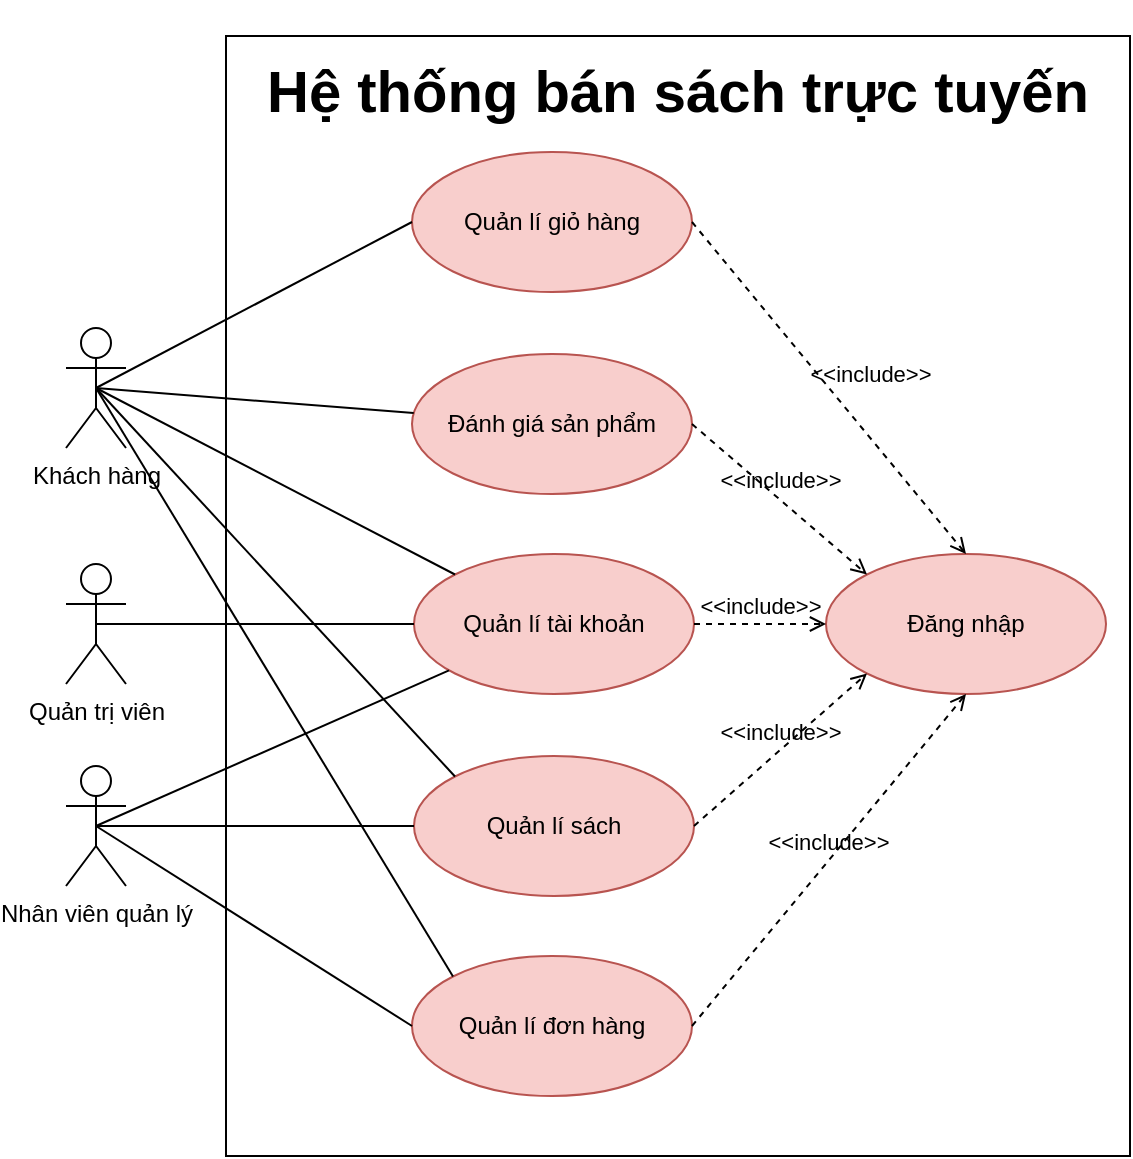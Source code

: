 <mxfile version="24.0.5" type="github" pages="9">
  <diagram id="T3AG9Gq-OQvNrAsNlIJI" name="General use-case">
    <mxGraphModel dx="1711" dy="798" grid="1" gridSize="10" guides="1" tooltips="1" connect="1" arrows="1" fold="1" page="1" pageScale="1" pageWidth="827" pageHeight="1169" math="0" shadow="0">
      <root>
        <mxCell id="0" />
        <mxCell id="1" parent="0" />
        <mxCell id="JvKZOloK4EmOi9SF0FHK-1" value="&lt;p style=&quot;line-height: 120%; font-size: 29px;&quot;&gt;Hệ thống bán sách trực tuyến&lt;/p&gt;" style="shape=rect;html=1;verticalAlign=top;fontStyle=1;whiteSpace=wrap;align=center;spacingTop=-25;" parent="1" vertex="1">
          <mxGeometry x="250" y="200" width="452" height="560" as="geometry" />
        </mxCell>
        <mxCell id="JvKZOloK4EmOi9SF0FHK-2" value="Khách hàng" style="shape=umlActor;html=1;verticalLabelPosition=bottom;verticalAlign=top;align=center;" parent="1" vertex="1">
          <mxGeometry x="170" y="346" width="30" height="60" as="geometry" />
        </mxCell>
        <mxCell id="JvKZOloK4EmOi9SF0FHK-5" value="Quản lí tài khoản" style="ellipse;whiteSpace=wrap;html=1;fillColor=#f8cecc;strokeColor=#b85450;" parent="1" vertex="1">
          <mxGeometry x="344" y="459" width="140" height="70" as="geometry" />
        </mxCell>
        <mxCell id="JvKZOloK4EmOi9SF0FHK-14" value="" style="edgeStyle=none;html=1;endArrow=none;verticalAlign=bottom;rounded=0;exitX=0.5;exitY=0.5;exitDx=0;exitDy=0;exitPerimeter=0;entryX=0;entryY=0;entryDx=0;entryDy=0;" parent="1" source="JvKZOloK4EmOi9SF0FHK-2" target="JvKZOloK4EmOi9SF0FHK-5" edge="1">
          <mxGeometry width="160" relative="1" as="geometry">
            <mxPoint x="-113" y="260" as="sourcePoint" />
            <mxPoint x="182" y="205" as="targetPoint" />
          </mxGeometry>
        </mxCell>
        <mxCell id="JvKZOloK4EmOi9SF0FHK-19" value="Quản lí giỏ hàng" style="ellipse;whiteSpace=wrap;html=1;fillColor=#f8cecc;strokeColor=#b85450;" parent="1" vertex="1">
          <mxGeometry x="343" y="258" width="140" height="70" as="geometry" />
        </mxCell>
        <mxCell id="JvKZOloK4EmOi9SF0FHK-23" value="" style="edgeStyle=none;html=1;endArrow=none;verticalAlign=bottom;rounded=0;exitX=0.5;exitY=0.5;exitDx=0;exitDy=0;exitPerimeter=0;entryX=0;entryY=0.5;entryDx=0;entryDy=0;" parent="1" source="JvKZOloK4EmOi9SF0FHK-2" target="JvKZOloK4EmOi9SF0FHK-19" edge="1">
          <mxGeometry width="160" relative="1" as="geometry">
            <mxPoint x="222" y="530" as="sourcePoint" />
            <mxPoint x="382" y="530" as="targetPoint" />
          </mxGeometry>
        </mxCell>
        <mxCell id="JvKZOloK4EmOi9SF0FHK-25" value="Nhân viên quản lý" style="shape=umlActor;html=1;verticalLabelPosition=bottom;verticalAlign=top;align=center;" parent="1" vertex="1">
          <mxGeometry x="170" y="565" width="30" height="60" as="geometry" />
        </mxCell>
        <mxCell id="JvKZOloK4EmOi9SF0FHK-28" value="Quản lí sách" style="ellipse;whiteSpace=wrap;html=1;fillColor=#f8cecc;strokeColor=#b85450;" parent="1" vertex="1">
          <mxGeometry x="344" y="560" width="140" height="70" as="geometry" />
        </mxCell>
        <mxCell id="JvKZOloK4EmOi9SF0FHK-29" value="Quản lí đơn hàng" style="ellipse;whiteSpace=wrap;html=1;fillColor=#f8cecc;strokeColor=#b85450;" parent="1" vertex="1">
          <mxGeometry x="343" y="660" width="140" height="70" as="geometry" />
        </mxCell>
        <mxCell id="JvKZOloK4EmOi9SF0FHK-30" value="" style="edgeStyle=none;html=1;endArrow=none;verticalAlign=bottom;rounded=0;entryX=0.5;entryY=0.5;entryDx=0;entryDy=0;entryPerimeter=0;" parent="1" source="JvKZOloK4EmOi9SF0FHK-5" target="JvKZOloK4EmOi9SF0FHK-25" edge="1">
          <mxGeometry width="160" relative="1" as="geometry">
            <mxPoint x="482" y="360" as="sourcePoint" />
            <mxPoint x="642" y="360" as="targetPoint" />
          </mxGeometry>
        </mxCell>
        <mxCell id="JvKZOloK4EmOi9SF0FHK-63" value="" style="edgeStyle=none;html=1;endArrow=none;verticalAlign=bottom;rounded=0;entryX=0.5;entryY=0.5;entryDx=0;entryDy=0;entryPerimeter=0;" parent="1" source="JvKZOloK4EmOi9SF0FHK-28" target="JvKZOloK4EmOi9SF0FHK-25" edge="1">
          <mxGeometry width="160" relative="1" as="geometry">
            <mxPoint x="702" y="375" as="sourcePoint" />
            <mxPoint x="1027" y="490" as="targetPoint" />
          </mxGeometry>
        </mxCell>
        <mxCell id="JvKZOloK4EmOi9SF0FHK-64" value="" style="edgeStyle=none;html=1;endArrow=none;verticalAlign=bottom;rounded=0;entryX=0.5;entryY=0.5;entryDx=0;entryDy=0;entryPerimeter=0;exitX=0;exitY=0.5;exitDx=0;exitDy=0;" parent="1" source="JvKZOloK4EmOi9SF0FHK-29" target="JvKZOloK4EmOi9SF0FHK-25" edge="1">
          <mxGeometry width="160" relative="1" as="geometry">
            <mxPoint x="642" y="565" as="sourcePoint" />
            <mxPoint x="1027" y="490" as="targetPoint" />
          </mxGeometry>
        </mxCell>
        <mxCell id="JvKZOloK4EmOi9SF0FHK-76" value="Quản trị viên" style="shape=umlActor;html=1;verticalLabelPosition=bottom;verticalAlign=top;align=center;" parent="1" vertex="1">
          <mxGeometry x="170" y="464" width="30" height="60" as="geometry" />
        </mxCell>
        <mxCell id="sQnbWENPOJhFLqvuRIrK-1" value="" style="edgeStyle=none;html=1;endArrow=none;verticalAlign=bottom;rounded=0;exitX=0.5;exitY=0.5;exitDx=0;exitDy=0;exitPerimeter=0;entryX=0;entryY=0.5;entryDx=0;entryDy=0;" parent="1" source="JvKZOloK4EmOi9SF0FHK-76" target="JvKZOloK4EmOi9SF0FHK-5" edge="1">
          <mxGeometry width="160" relative="1" as="geometry">
            <mxPoint x="77" y="313" as="sourcePoint" />
            <mxPoint x="362" y="386" as="targetPoint" />
          </mxGeometry>
        </mxCell>
        <mxCell id="33EpsyFU4kMMq8XoWok7-3" value="Đánh giá sản phẩm" style="ellipse;whiteSpace=wrap;html=1;fillColor=#f8cecc;strokeColor=#b85450;" parent="1" vertex="1">
          <mxGeometry x="343" y="359" width="140" height="70" as="geometry" />
        </mxCell>
        <mxCell id="33EpsyFU4kMMq8XoWok7-4" value="" style="edgeStyle=none;html=1;endArrow=none;verticalAlign=bottom;rounded=0;exitX=0.5;exitY=0.5;exitDx=0;exitDy=0;exitPerimeter=0;" parent="1" source="JvKZOloK4EmOi9SF0FHK-2" target="33EpsyFU4kMMq8XoWok7-3" edge="1">
          <mxGeometry width="160" relative="1" as="geometry">
            <mxPoint x="350" y="280" as="sourcePoint" />
            <mxPoint x="510" y="280" as="targetPoint" />
          </mxGeometry>
        </mxCell>
        <mxCell id="uUzngN6-mIr60kKa0Cbr-4" value="" style="edgeStyle=none;html=1;endArrow=none;verticalAlign=bottom;rounded=0;exitX=0.5;exitY=0.5;exitDx=0;exitDy=0;exitPerimeter=0;entryX=0;entryY=0;entryDx=0;entryDy=0;" parent="1" source="JvKZOloK4EmOi9SF0FHK-2" target="JvKZOloK4EmOi9SF0FHK-28" edge="1">
          <mxGeometry width="160" relative="1" as="geometry">
            <mxPoint x="200" y="480" as="sourcePoint" />
            <mxPoint x="360" y="480" as="targetPoint" />
          </mxGeometry>
        </mxCell>
        <mxCell id="uUzngN6-mIr60kKa0Cbr-5" value="" style="edgeStyle=none;html=1;endArrow=none;verticalAlign=bottom;rounded=0;exitX=0.5;exitY=0.5;exitDx=0;exitDy=0;exitPerimeter=0;entryX=0;entryY=0;entryDx=0;entryDy=0;" parent="1" source="JvKZOloK4EmOi9SF0FHK-2" target="JvKZOloK4EmOi9SF0FHK-29" edge="1">
          <mxGeometry width="160" relative="1" as="geometry">
            <mxPoint x="200" y="480" as="sourcePoint" />
            <mxPoint x="360" y="480" as="targetPoint" />
          </mxGeometry>
        </mxCell>
        <mxCell id="X1h5e-NKbhy5t0GfAFSq-2" value="Đăng nhập" style="ellipse;whiteSpace=wrap;html=1;fillColor=#f8cecc;strokeColor=#b85450;" parent="1" vertex="1">
          <mxGeometry x="550" y="459" width="140" height="70" as="geometry" />
        </mxCell>
        <mxCell id="X1h5e-NKbhy5t0GfAFSq-3" value="&amp;lt;&amp;lt;include&amp;gt;&amp;gt;" style="edgeStyle=none;html=1;endArrow=open;verticalAlign=bottom;dashed=1;labelBackgroundColor=none;rounded=0;exitX=1;exitY=0.5;exitDx=0;exitDy=0;" parent="1" source="JvKZOloK4EmOi9SF0FHK-5" target="X1h5e-NKbhy5t0GfAFSq-2" edge="1">
          <mxGeometry width="160" relative="1" as="geometry">
            <mxPoint x="200" y="570" as="sourcePoint" />
            <mxPoint x="360" y="570" as="targetPoint" />
          </mxGeometry>
        </mxCell>
        <mxCell id="X1h5e-NKbhy5t0GfAFSq-4" value="&amp;lt;&amp;lt;include&amp;gt;&amp;gt;" style="edgeStyle=none;html=1;endArrow=open;verticalAlign=bottom;dashed=1;labelBackgroundColor=none;rounded=0;exitX=1;exitY=0.5;exitDx=0;exitDy=0;entryX=0;entryY=1;entryDx=0;entryDy=0;" parent="1" source="JvKZOloK4EmOi9SF0FHK-28" target="X1h5e-NKbhy5t0GfAFSq-2" edge="1">
          <mxGeometry width="160" relative="1" as="geometry">
            <mxPoint x="457" y="490" as="sourcePoint" />
            <mxPoint x="557" y="584" as="targetPoint" />
          </mxGeometry>
        </mxCell>
        <mxCell id="X1h5e-NKbhy5t0GfAFSq-5" value="&amp;lt;&amp;lt;include&amp;gt;&amp;gt;" style="edgeStyle=none;html=1;endArrow=open;verticalAlign=bottom;dashed=1;labelBackgroundColor=none;rounded=0;exitX=1;exitY=0.5;exitDx=0;exitDy=0;entryX=0.5;entryY=1;entryDx=0;entryDy=0;" parent="1" source="JvKZOloK4EmOi9SF0FHK-29" target="X1h5e-NKbhy5t0GfAFSq-2" edge="1">
          <mxGeometry width="160" relative="1" as="geometry">
            <mxPoint x="441" y="663" as="sourcePoint" />
            <mxPoint x="539" y="591" as="targetPoint" />
          </mxGeometry>
        </mxCell>
        <mxCell id="X1h5e-NKbhy5t0GfAFSq-7" value="&amp;lt;&amp;lt;include&amp;gt;&amp;gt;" style="edgeStyle=none;html=1;endArrow=open;verticalAlign=bottom;dashed=1;labelBackgroundColor=none;rounded=0;exitX=1;exitY=0.5;exitDx=0;exitDy=0;entryX=0.5;entryY=0;entryDx=0;entryDy=0;" parent="1" source="JvKZOloK4EmOi9SF0FHK-19" target="X1h5e-NKbhy5t0GfAFSq-2" edge="1">
          <mxGeometry x="0.135" y="15" width="160" relative="1" as="geometry">
            <mxPoint x="446" y="414" as="sourcePoint" />
            <mxPoint x="567" y="582" as="targetPoint" />
            <mxPoint as="offset" />
          </mxGeometry>
        </mxCell>
        <mxCell id="F-LQ7YLIK9JrD-vJfiSj-1" value="&amp;lt;&amp;lt;include&amp;gt;&amp;gt;" style="html=1;verticalAlign=bottom;labelBackgroundColor=none;endArrow=open;endFill=0;dashed=1;rounded=0;exitX=1;exitY=0.5;exitDx=0;exitDy=0;entryX=0;entryY=0;entryDx=0;entryDy=0;" edge="1" parent="1" source="33EpsyFU4kMMq8XoWok7-3" target="X1h5e-NKbhy5t0GfAFSq-2">
          <mxGeometry width="160" relative="1" as="geometry">
            <mxPoint x="480" y="470" as="sourcePoint" />
            <mxPoint x="640" y="470" as="targetPoint" />
          </mxGeometry>
        </mxCell>
      </root>
    </mxGraphModel>
  </diagram>
  <diagram id="E4f3UYhAJX9ZAdOuJxpk" name="1.PR Đăng nhập">
    <mxGraphModel dx="1308" dy="611" grid="1" gridSize="10" guides="1" tooltips="1" connect="1" arrows="1" fold="1" page="1" pageScale="1" pageWidth="827" pageHeight="1169" math="0" shadow="0">
      <root>
        <mxCell id="0" />
        <mxCell id="1" parent="0" />
        <mxCell id="seLtyUb52pO5nQqdReKk-1" value="&lt;p style=&quot;line-height: 120%; font-size: 29px;&quot;&gt;Đăng nhập&lt;/p&gt;" style="shape=rect;html=1;verticalAlign=top;fontStyle=1;whiteSpace=wrap;align=center;" parent="1" vertex="1">
          <mxGeometry x="250" y="50" width="510" height="340" as="geometry" />
        </mxCell>
        <mxCell id="seLtyUb52pO5nQqdReKk-2" value="KH" style="shape=umlActor;html=1;verticalLabelPosition=bottom;verticalAlign=top;align=center;" parent="1" vertex="1">
          <mxGeometry x="150" y="86" width="30" height="60" as="geometry" />
        </mxCell>
        <mxCell id="seLtyUb52pO5nQqdReKk-3" value="NVQL" style="shape=umlActor;html=1;verticalLabelPosition=bottom;verticalAlign=top;align=center;" parent="1" vertex="1">
          <mxGeometry x="150" y="186" width="30" height="50" as="geometry" />
        </mxCell>
        <mxCell id="seLtyUb52pO5nQqdReKk-5" value="ADMIN" style="shape=umlActor;html=1;verticalLabelPosition=bottom;verticalAlign=top;align=center;" parent="1" vertex="1">
          <mxGeometry x="150" y="280" width="30" height="60" as="geometry" />
        </mxCell>
        <mxCell id="seLtyUb52pO5nQqdReKk-15" value="Reset mật khẩu" style="ellipse;whiteSpace=wrap;html=1;" parent="1" vertex="1">
          <mxGeometry x="590" y="230" width="140" height="70" as="geometry" />
        </mxCell>
        <mxCell id="seLtyUb52pO5nQqdReKk-20" value="" style="edgeStyle=none;html=1;endArrow=none;verticalAlign=bottom;rounded=0;exitX=0.5;exitY=0.5;exitDx=0;exitDy=0;exitPerimeter=0;" parent="1" source="seLtyUb52pO5nQqdReKk-2" target="_ryHOnnW2LSXZOuKVRgd-2" edge="1">
          <mxGeometry width="160" relative="1" as="geometry">
            <mxPoint x="330" y="260" as="sourcePoint" />
            <mxPoint x="280" y="218.63" as="targetPoint" />
          </mxGeometry>
        </mxCell>
        <mxCell id="seLtyUb52pO5nQqdReKk-21" value="" style="edgeStyle=none;html=1;endArrow=none;verticalAlign=bottom;rounded=0;exitX=0.5;exitY=0.5;exitDx=0;exitDy=0;exitPerimeter=0;" parent="1" source="seLtyUb52pO5nQqdReKk-3" target="_ryHOnnW2LSXZOuKVRgd-2" edge="1">
          <mxGeometry width="160" relative="1" as="geometry">
            <mxPoint x="100" y="166" as="sourcePoint" />
            <mxPoint x="280" y="246.481" as="targetPoint" />
          </mxGeometry>
        </mxCell>
        <mxCell id="seLtyUb52pO5nQqdReKk-22" value="" style="edgeStyle=none;html=1;endArrow=none;verticalAlign=bottom;rounded=0;exitX=0.5;exitY=0.5;exitDx=0;exitDy=0;exitPerimeter=0;" parent="1" source="seLtyUb52pO5nQqdReKk-5" target="_ryHOnnW2LSXZOuKVRgd-2" edge="1">
          <mxGeometry width="160" relative="1" as="geometry">
            <mxPoint x="100" y="260" as="sourcePoint" />
            <mxPoint x="280" y="273.148" as="targetPoint" />
          </mxGeometry>
        </mxCell>
        <mxCell id="_ryHOnnW2LSXZOuKVRgd-2" value="Đăng nhập" style="ellipse;whiteSpace=wrap;html=1;fillColor=#f8cecc;strokeColor=#b85450;" parent="1" vertex="1">
          <mxGeometry x="274" y="230" width="140" height="70" as="geometry" />
        </mxCell>
        <mxCell id="_ryHOnnW2LSXZOuKVRgd-3" value="Condition: {Người dùng quên mật khẩu}&#xa;extension point: Quên mật khẩu" style="shape=note;size=15;spacingLeft=5;align=left;whiteSpace=wrap;" parent="1" vertex="1">
          <mxGeometry x="500" y="146" width="240" height="40" as="geometry" />
        </mxCell>
        <mxCell id="_ryHOnnW2LSXZOuKVRgd-4" value="&amp;lt;&amp;lt;extend&amp;gt;&amp;gt;" style="align=right;html=1;verticalAlign=bottom;rounded=0;labelBackgroundColor=none;endArrow=open;endSize=12;dashed=1;" parent="1" source="seLtyUb52pO5nQqdReKk-15" target="_ryHOnnW2LSXZOuKVRgd-2" edge="1">
          <mxGeometry relative="1" as="geometry">
            <mxPoint x="290" y="300" as="targetPoint" />
            <mxPoint x="450" y="300" as="sourcePoint" />
          </mxGeometry>
        </mxCell>
        <mxCell id="_ryHOnnW2LSXZOuKVRgd-5" value="" style="edgeStyle=none;html=1;endArrow=none;rounded=0;labelBackgroundColor=none;dashed=1;" parent="1" source="_ryHOnnW2LSXZOuKVRgd-3" edge="1">
          <mxGeometry relative="1" as="geometry">
            <mxPoint x="542" y="263" as="targetPoint" />
          </mxGeometry>
        </mxCell>
      </root>
    </mxGraphModel>
  </diagram>
  <diagram id="h14ySMBIpZ8P7FUBDOcr" name="2.PR Quản lý giỏ hàng">
    <mxGraphModel dx="1308" dy="611" grid="1" gridSize="10" guides="1" tooltips="1" connect="1" arrows="1" fold="1" page="1" pageScale="1" pageWidth="827" pageHeight="1169" math="0" shadow="0">
      <root>
        <mxCell id="0" />
        <mxCell id="1" parent="0" />
        <mxCell id="S4_g3_fuYbVfLB-i2p0f-1" value="&lt;p style=&quot;line-height: 120%; font-size: 29px;&quot;&gt;Quản lí giỏ hàng&lt;/p&gt;" style="shape=rect;html=1;verticalAlign=top;fontStyle=1;whiteSpace=wrap;align=center;spacingTop=-28;" parent="1" vertex="1">
          <mxGeometry x="178" y="110" width="530" height="400" as="geometry" />
        </mxCell>
        <mxCell id="S4_g3_fuYbVfLB-i2p0f-2" value="Khách hàng" style="shape=umlActor;html=1;verticalLabelPosition=bottom;verticalAlign=top;align=center;" parent="1" vertex="1">
          <mxGeometry x="118" y="300" width="30" height="60" as="geometry" />
        </mxCell>
        <mxCell id="TEpoZ4H86gnOeeVFCiMP-1" value="Xem giỏ hàng" style="ellipse;whiteSpace=wrap;html=1;" parent="1" vertex="1">
          <mxGeometry x="328" y="295" width="140" height="70" as="geometry" />
        </mxCell>
        <mxCell id="TEpoZ4H86gnOeeVFCiMP-3" value="Đặt mua" style="ellipse;whiteSpace=wrap;html=1;" parent="1" vertex="1">
          <mxGeometry x="548" y="295" width="140" height="70" as="geometry" />
        </mxCell>
        <mxCell id="TEpoZ4H86gnOeeVFCiMP-4" value="&amp;lt;&amp;lt;extend&amp;gt;&amp;gt;" style="edgeStyle=none;html=1;startArrow=open;endArrow=none;startSize=12;verticalAlign=bottom;dashed=1;labelBackgroundColor=none;rounded=0;" parent="1" source="TEpoZ4H86gnOeeVFCiMP-1" target="TEpoZ4H86gnOeeVFCiMP-3" edge="1">
          <mxGeometry width="160" relative="1" as="geometry">
            <mxPoint x="97" y="270" as="sourcePoint" />
            <mxPoint x="257" y="270" as="targetPoint" />
          </mxGeometry>
        </mxCell>
        <mxCell id="BNyHGiPJPNR4dE3FvTIm-1" value="Thay đổi số lượng sách&lt;div&gt;trong giỏ hàng&lt;/div&gt;" style="ellipse;whiteSpace=wrap;html=1;" parent="1" vertex="1">
          <mxGeometry x="328" y="195" width="140" height="70" as="geometry" />
        </mxCell>
        <mxCell id="BNyHGiPJPNR4dE3FvTIm-3" value="" style="edgeStyle=none;html=1;endArrow=none;verticalAlign=bottom;rounded=0;exitX=0.5;exitY=0.5;exitDx=0;exitDy=0;exitPerimeter=0;entryX=0;entryY=0.5;entryDx=0;entryDy=0;" parent="1" source="S4_g3_fuYbVfLB-i2p0f-2" target="TEpoZ4H86gnOeeVFCiMP-1" edge="1">
          <mxGeometry width="160" relative="1" as="geometry">
            <mxPoint x="118" y="70" as="sourcePoint" />
            <mxPoint x="38" y="200" as="targetPoint" />
          </mxGeometry>
        </mxCell>
        <mxCell id="jRnhGWe1ZtIxX1iVrn2p-1" value="" style="edgeStyle=none;html=1;endArrow=none;verticalAlign=bottom;rounded=0;exitX=0.5;exitY=0.5;exitDx=0;exitDy=0;exitPerimeter=0;entryX=0;entryY=0.5;entryDx=0;entryDy=0;" parent="1" source="S4_g3_fuYbVfLB-i2p0f-2" target="BNyHGiPJPNR4dE3FvTIm-1" edge="1">
          <mxGeometry width="160" relative="1" as="geometry">
            <mxPoint x="258" y="160" as="sourcePoint" />
            <mxPoint x="358" y="180" as="targetPoint" />
          </mxGeometry>
        </mxCell>
        <mxCell id="Gu4DBp6mG1LH9XfwXOn3-1" value="Thanh toán" style="ellipse;whiteSpace=wrap;html=1;" parent="1" vertex="1">
          <mxGeometry x="328" y="395" width="140" height="70" as="geometry" />
        </mxCell>
        <mxCell id="Gu4DBp6mG1LH9XfwXOn3-2" value="" style="edgeStyle=none;html=1;endArrow=none;verticalAlign=bottom;rounded=0;exitX=0.5;exitY=0.5;exitDx=0;exitDy=0;exitPerimeter=0;entryX=0;entryY=0.5;entryDx=0;entryDy=0;" parent="1" source="S4_g3_fuYbVfLB-i2p0f-2" target="Gu4DBp6mG1LH9XfwXOn3-1" edge="1">
          <mxGeometry width="160" relative="1" as="geometry">
            <mxPoint x="143" y="340" as="sourcePoint" />
            <mxPoint x="362" y="212" as="targetPoint" />
          </mxGeometry>
        </mxCell>
      </root>
    </mxGraphModel>
  </diagram>
  <diagram id="nya3glI3eG39C7vfRIj3" name="3.Quản lí tài khoản">
    <mxGraphModel dx="1711" dy="798" grid="1" gridSize="10" guides="1" tooltips="1" connect="1" arrows="1" fold="1" page="1" pageScale="1" pageWidth="827" pageHeight="1169" math="0" shadow="0">
      <root>
        <mxCell id="0" />
        <mxCell id="1" parent="0" />
        <mxCell id="Z1TTJWBlDeIg8dNZD0U3-1" value="&lt;p style=&quot;line-height: 120%; font-size: 29px;&quot;&gt;Quản lí tài khoản&lt;/p&gt;" style="shape=rect;html=1;verticalAlign=top;fontStyle=1;whiteSpace=wrap;align=center;spacingTop=-20;" parent="1" vertex="1">
          <mxGeometry x="160" y="49" width="430" height="580" as="geometry" />
        </mxCell>
        <mxCell id="Z1TTJWBlDeIg8dNZD0U3-2" value="Khách hàng" style="shape=umlActor;html=1;verticalLabelPosition=bottom;verticalAlign=top;align=center;" parent="1" vertex="1">
          <mxGeometry x="85" y="115" width="30" height="60" as="geometry" />
        </mxCell>
        <mxCell id="Z1TTJWBlDeIg8dNZD0U3-5" value="Cập nhật thông tin cá nhân" style="ellipse;whiteSpace=wrap;html=1;" parent="1" vertex="1">
          <mxGeometry x="304" y="282" width="140" height="70" as="geometry" />
        </mxCell>
        <mxCell id="Z1TTJWBlDeIg8dNZD0U3-9" value="Nhân viên quản lý" style="shape=umlActor;html=1;verticalLabelPosition=bottom;verticalAlign=top;align=center;" parent="1" vertex="1">
          <mxGeometry x="630" y="287" width="30" height="60" as="geometry" />
        </mxCell>
        <mxCell id="EpYbXIrP79f_heJija39-1" value="Quản trị viên" style="shape=umlActor;html=1;verticalLabelPosition=bottom;verticalAlign=top;align=center;" parent="1" vertex="1">
          <mxGeometry x="85" y="373" width="30" height="60" as="geometry" />
        </mxCell>
        <mxCell id="LKhXzZUF2jTmWH8zSPPv-3" value="Thống&lt;br&gt;kê tài khoản của tất cả người dùng" style="ellipse;whiteSpace=wrap;html=1;" parent="1" vertex="1">
          <mxGeometry x="304" y="454" width="140" height="70" as="geometry" />
        </mxCell>
        <mxCell id="sKqIk2zLnGV0IwQfoTPa-1" value="&lt;font style=&quot;font-size: 12px;&quot;&gt;Quản lí tài khoản&lt;/font&gt;&lt;div&gt;khách hàng&lt;/div&gt;" style="ellipse;whiteSpace=wrap;html=1;" parent="1" vertex="1">
          <mxGeometry x="304" y="368" width="140" height="70" as="geometry" />
        </mxCell>
        <mxCell id="sKqIk2zLnGV0IwQfoTPa-3" value="" style="edgeStyle=none;html=1;endArrow=none;verticalAlign=bottom;rounded=0;exitX=0.5;exitY=0.5;exitDx=0;exitDy=0;exitPerimeter=0;entryX=0;entryY=0;entryDx=0;entryDy=0;" parent="1" source="Z1TTJWBlDeIg8dNZD0U3-2" target="Z1TTJWBlDeIg8dNZD0U3-4" edge="1">
          <mxGeometry width="160" relative="1" as="geometry">
            <mxPoint x="-60" y="270" as="sourcePoint" />
            <mxPoint x="100" y="270" as="targetPoint" />
          </mxGeometry>
        </mxCell>
        <mxCell id="sKqIk2zLnGV0IwQfoTPa-4" value="" style="edgeStyle=none;html=1;endArrow=none;verticalAlign=bottom;rounded=0;exitX=0.5;exitY=0.5;exitDx=0;exitDy=0;exitPerimeter=0;entryX=1;entryY=0.5;entryDx=0;entryDy=0;" parent="1" source="Z1TTJWBlDeIg8dNZD0U3-9" target="Z1TTJWBlDeIg8dNZD0U3-4" edge="1">
          <mxGeometry width="160" relative="1" as="geometry">
            <mxPoint x="-60" y="270" as="sourcePoint" />
            <mxPoint x="100" y="270" as="targetPoint" />
          </mxGeometry>
        </mxCell>
        <mxCell id="sKqIk2zLnGV0IwQfoTPa-5" value="" style="edgeStyle=none;html=1;endArrow=none;verticalAlign=bottom;rounded=0;exitX=0.5;exitY=0.5;exitDx=0;exitDy=0;exitPerimeter=0;" parent="1" source="EpYbXIrP79f_heJija39-1" target="Z1TTJWBlDeIg8dNZD0U3-4" edge="1">
          <mxGeometry width="160" relative="1" as="geometry">
            <mxPoint x="-60" y="270" as="sourcePoint" />
            <mxPoint x="100" y="270" as="targetPoint" />
          </mxGeometry>
        </mxCell>
        <mxCell id="sKqIk2zLnGV0IwQfoTPa-6" value="" style="edgeStyle=none;html=1;endArrow=none;verticalAlign=bottom;rounded=0;exitX=0.5;exitY=0.5;exitDx=0;exitDy=0;exitPerimeter=0;" parent="1" source="Z1TTJWBlDeIg8dNZD0U3-9" target="Z1TTJWBlDeIg8dNZD0U3-5" edge="1">
          <mxGeometry width="160" relative="1" as="geometry">
            <mxPoint x="-60" y="270" as="sourcePoint" />
            <mxPoint x="100" y="270" as="targetPoint" />
          </mxGeometry>
        </mxCell>
        <mxCell id="sKqIk2zLnGV0IwQfoTPa-7" value="" style="edgeStyle=none;html=1;endArrow=none;verticalAlign=bottom;rounded=0;exitX=0.5;exitY=0.5;exitDx=0;exitDy=0;exitPerimeter=0;entryX=0;entryY=1;entryDx=0;entryDy=0;" parent="1" source="EpYbXIrP79f_heJija39-1" target="Z1TTJWBlDeIg8dNZD0U3-5" edge="1">
          <mxGeometry width="160" relative="1" as="geometry">
            <mxPoint x="-60" y="270" as="sourcePoint" />
            <mxPoint x="100" y="270" as="targetPoint" />
          </mxGeometry>
        </mxCell>
        <mxCell id="sKqIk2zLnGV0IwQfoTPa-8" value="" style="edgeStyle=none;html=1;endArrow=none;verticalAlign=bottom;rounded=0;exitX=0.5;exitY=0.5;exitDx=0;exitDy=0;exitPerimeter=0;entryX=0;entryY=0;entryDx=0;entryDy=0;" parent="1" source="Z1TTJWBlDeIg8dNZD0U3-2" target="Z1TTJWBlDeIg8dNZD0U3-5" edge="1">
          <mxGeometry width="160" relative="1" as="geometry">
            <mxPoint x="-170" y="210" as="sourcePoint" />
            <mxPoint x="21" y="192" as="targetPoint" />
          </mxGeometry>
        </mxCell>
        <mxCell id="sKqIk2zLnGV0IwQfoTPa-9" value="" style="edgeStyle=none;html=1;endArrow=none;verticalAlign=bottom;rounded=0;exitX=0.5;exitY=0.5;exitDx=0;exitDy=0;exitPerimeter=0;entryX=1;entryY=0.5;entryDx=0;entryDy=0;" parent="1" source="Z1TTJWBlDeIg8dNZD0U3-9" target="sKqIk2zLnGV0IwQfoTPa-1" edge="1">
          <mxGeometry width="160" relative="1" as="geometry">
            <mxPoint x="-60" y="270" as="sourcePoint" />
            <mxPoint x="100" y="270" as="targetPoint" />
          </mxGeometry>
        </mxCell>
        <mxCell id="sKqIk2zLnGV0IwQfoTPa-15" value="" style="edgeStyle=none;html=1;endArrow=none;verticalAlign=bottom;rounded=0;exitX=0.5;exitY=0.5;exitDx=0;exitDy=0;exitPerimeter=0;entryX=0;entryY=0;entryDx=0;entryDy=0;" parent="1" source="EpYbXIrP79f_heJija39-1" target="LKhXzZUF2jTmWH8zSPPv-3" edge="1">
          <mxGeometry width="160" relative="1" as="geometry">
            <mxPoint x="-60" y="470" as="sourcePoint" />
            <mxPoint x="100" y="470" as="targetPoint" />
          </mxGeometry>
        </mxCell>
        <mxCell id="sKqIk2zLnGV0IwQfoTPa-17" value="Đăng kí" style="ellipse;whiteSpace=wrap;html=1;" parent="1" vertex="1">
          <mxGeometry x="304" y="110" width="140" height="70" as="geometry" />
        </mxCell>
        <mxCell id="sKqIk2zLnGV0IwQfoTPa-18" value="" style="edgeStyle=none;html=1;endArrow=none;verticalAlign=bottom;rounded=0;exitX=0.5;exitY=0.5;exitDx=0;exitDy=0;exitPerimeter=0;" parent="1" source="Z1TTJWBlDeIg8dNZD0U3-2" target="sKqIk2zLnGV0IwQfoTPa-17" edge="1">
          <mxGeometry width="160" relative="1" as="geometry">
            <mxPoint x="510" y="470" as="sourcePoint" />
            <mxPoint x="670" y="470" as="targetPoint" />
          </mxGeometry>
        </mxCell>
        <mxCell id="Reb-q3CkU3MzvrNFJ1Ul-1" value="" style="edgeStyle=none;html=1;endArrow=none;verticalAlign=bottom;rounded=0;exitX=0.5;exitY=0.5;exitDx=0;exitDy=0;exitPerimeter=0;" parent="1" source="EpYbXIrP79f_heJija39-1" target="Z1TTJWBlDeIg8dNZD0U3-4" edge="1">
          <mxGeometry width="160" relative="1" as="geometry">
            <mxPoint x="45" y="334" as="sourcePoint" />
            <mxPoint x="300" y="338" as="targetPoint" />
          </mxGeometry>
        </mxCell>
        <mxCell id="Z1TTJWBlDeIg8dNZD0U3-4" value="Đổi mật khẩu" style="ellipse;whiteSpace=wrap;html=1;" parent="1" vertex="1">
          <mxGeometry x="300" y="194" width="140" height="75" as="geometry" />
        </mxCell>
        <mxCell id="Reb-q3CkU3MzvrNFJ1Ul-2" value="Quản lí tài khoản&amp;nbsp;&lt;div&gt;Nhân viên quản lý&lt;/div&gt;" style="ellipse;whiteSpace=wrap;html=1;" parent="1" vertex="1">
          <mxGeometry x="304" y="540" width="140" height="70" as="geometry" />
        </mxCell>
        <mxCell id="Reb-q3CkU3MzvrNFJ1Ul-3" value="" style="edgeStyle=none;html=1;endArrow=none;verticalAlign=bottom;rounded=0;exitX=0.5;exitY=0.5;exitDx=0;exitDy=0;exitPerimeter=0;" parent="1" source="EpYbXIrP79f_heJija39-1" target="sKqIk2zLnGV0IwQfoTPa-1" edge="1">
          <mxGeometry width="160" relative="1" as="geometry">
            <mxPoint x="290" y="430" as="sourcePoint" />
            <mxPoint x="450" y="430" as="targetPoint" />
          </mxGeometry>
        </mxCell>
        <mxCell id="Reb-q3CkU3MzvrNFJ1Ul-4" value="" style="edgeStyle=none;html=1;endArrow=none;verticalAlign=bottom;rounded=0;exitX=0.5;exitY=0.5;exitDx=0;exitDy=0;exitPerimeter=0;entryX=0;entryY=0;entryDx=0;entryDy=0;" parent="1" source="EpYbXIrP79f_heJija39-1" target="Reb-q3CkU3MzvrNFJ1Ul-2" edge="1">
          <mxGeometry width="160" relative="1" as="geometry">
            <mxPoint x="95" y="425" as="sourcePoint" />
            <mxPoint x="318" y="365" as="targetPoint" />
          </mxGeometry>
        </mxCell>
      </root>
    </mxGraphModel>
  </diagram>
  <diagram id="AY6I8Kj49uf0bhYaq7KS" name="3.1. PR Quản lí tài khoản KH">
    <mxGraphModel dx="1589" dy="741" grid="1" gridSize="10" guides="1" tooltips="1" connect="1" arrows="1" fold="1" page="1" pageScale="1" pageWidth="827" pageHeight="1169" math="0" shadow="0">
      <root>
        <mxCell id="0" />
        <mxCell id="1" parent="0" />
        <mxCell id="XzCzW_XnARcQtixC-6CX-1" value="&lt;p style=&quot;line-height: 120%; font-size: 29px;&quot;&gt;Quản lí tài khoản khách hàng&lt;/p&gt;" style="shape=rect;html=1;verticalAlign=top;fontStyle=1;whiteSpace=wrap;align=center;spacingTop=-20;" parent="1" vertex="1">
          <mxGeometry x="150" y="40" width="440" height="510" as="geometry" />
        </mxCell>
        <mxCell id="XzCzW_XnARcQtixC-6CX-2" value="Nhân viên quản lý" style="shape=umlActor;html=1;verticalLabelPosition=bottom;verticalAlign=top;align=center;" parent="1" vertex="1">
          <mxGeometry x="630" y="265" width="30" height="60" as="geometry" />
        </mxCell>
        <mxCell id="XzCzW_XnARcQtixC-6CX-3" value="Quản trị viên" style="shape=umlActor;html=1;verticalLabelPosition=bottom;verticalAlign=top;align=center;" parent="1" vertex="1">
          <mxGeometry x="90" y="125" width="30" height="60" as="geometry" />
        </mxCell>
        <mxCell id="GrJGqPXgEY_-yg1kpQWa-1" value="Xóa&lt;br/&gt;tài khoản KH" style="ellipse;whiteSpace=wrap;html=1;" parent="1" vertex="1">
          <mxGeometry x="300" y="120" width="140" height="70" as="geometry" />
        </mxCell>
        <mxCell id="GrJGqPXgEY_-yg1kpQWa-2" value="Khóa&lt;br&gt;tài khoản khách hàng boom hàng" style="ellipse;whiteSpace=wrap;html=1;" parent="1" vertex="1">
          <mxGeometry x="300" y="400" width="140" height="70" as="geometry" />
        </mxCell>
        <mxCell id="GrJGqPXgEY_-yg1kpQWa-3" value="Tra cứu thông tin tài khoản khách hàng" style="ellipse;whiteSpace=wrap;html=1;" parent="1" vertex="1">
          <mxGeometry x="300" y="260" width="140" height="70" as="geometry" />
        </mxCell>
        <mxCell id="BBwhE2RtdvDeLFsvTJVR-1" value="" style="edgeStyle=none;html=1;endArrow=none;verticalAlign=bottom;rounded=0;exitX=0.5;exitY=0.5;exitDx=0;exitDy=0;exitPerimeter=0;" parent="1" source="XzCzW_XnARcQtixC-6CX-3" target="GrJGqPXgEY_-yg1kpQWa-3" edge="1">
          <mxGeometry width="160" relative="1" as="geometry">
            <mxPoint x="330" y="310" as="sourcePoint" />
            <mxPoint x="490" y="310" as="targetPoint" />
          </mxGeometry>
        </mxCell>
        <mxCell id="BBwhE2RtdvDeLFsvTJVR-2" value="" style="edgeStyle=none;html=1;endArrow=none;verticalAlign=bottom;rounded=0;entryX=0.5;entryY=0.5;entryDx=0;entryDy=0;entryPerimeter=0;" parent="1" source="GrJGqPXgEY_-yg1kpQWa-3" target="XzCzW_XnARcQtixC-6CX-2" edge="1">
          <mxGeometry width="160" relative="1" as="geometry">
            <mxPoint x="440" y="340" as="sourcePoint" />
            <mxPoint x="390" y="348" as="targetPoint" />
          </mxGeometry>
        </mxCell>
        <mxCell id="BBwhE2RtdvDeLFsvTJVR-3" value="" style="edgeStyle=none;html=1;endArrow=none;verticalAlign=bottom;rounded=0;exitX=0.5;exitY=0.5;exitDx=0;exitDy=0;exitPerimeter=0;" parent="1" source="XzCzW_XnARcQtixC-6CX-3" target="GrJGqPXgEY_-yg1kpQWa-1" edge="1">
          <mxGeometry width="160" relative="1" as="geometry">
            <mxPoint x="330" y="310" as="sourcePoint" />
            <mxPoint x="490" y="310" as="targetPoint" />
          </mxGeometry>
        </mxCell>
        <mxCell id="BBwhE2RtdvDeLFsvTJVR-4" value="" style="edgeStyle=none;html=1;endArrow=none;verticalAlign=bottom;rounded=0;exitX=0.5;exitY=0.5;exitDx=0;exitDy=0;exitPerimeter=0;" parent="1" source="XzCzW_XnARcQtixC-6CX-3" target="GrJGqPXgEY_-yg1kpQWa-2" edge="1">
          <mxGeometry width="160" relative="1" as="geometry">
            <mxPoint x="330" y="310" as="sourcePoint" />
            <mxPoint x="490" y="310" as="targetPoint" />
          </mxGeometry>
        </mxCell>
        <mxCell id="BBwhE2RtdvDeLFsvTJVR-8" value="&amp;lt;&amp;lt;extend&amp;gt;&amp;gt;" style="edgeStyle=none;html=1;startArrow=open;endArrow=none;startSize=12;verticalAlign=bottom;dashed=1;labelBackgroundColor=none;rounded=0;" parent="1" source="GrJGqPXgEY_-yg1kpQWa-1" target="GrJGqPXgEY_-yg1kpQWa-3" edge="1">
          <mxGeometry width="160" relative="1" as="geometry">
            <mxPoint x="330" y="310" as="sourcePoint" />
            <mxPoint x="490" y="310" as="targetPoint" />
          </mxGeometry>
        </mxCell>
        <mxCell id="BBwhE2RtdvDeLFsvTJVR-9" value="&amp;lt;&amp;lt;extend&amp;gt;&amp;gt;" style="edgeStyle=none;html=1;startArrow=open;endArrow=none;startSize=12;verticalAlign=bottom;dashed=1;labelBackgroundColor=none;rounded=0;" parent="1" source="GrJGqPXgEY_-yg1kpQWa-2" target="GrJGqPXgEY_-yg1kpQWa-3" edge="1">
          <mxGeometry width="160" relative="1" as="geometry">
            <mxPoint x="363" y="283" as="sourcePoint" />
            <mxPoint x="417" y="317" as="targetPoint" />
          </mxGeometry>
        </mxCell>
      </root>
    </mxGraphModel>
  </diagram>
  <diagram name="3.2. Quản lí tài khoản NVQL" id="QGAc6d0LXIBhIgBXnOmq">
    <mxGraphModel dx="1589" dy="741" grid="1" gridSize="10" guides="1" tooltips="1" connect="1" arrows="1" fold="1" page="1" pageScale="1" pageWidth="827" pageHeight="1169" math="0" shadow="0">
      <root>
        <mxCell id="kKbpVROnD0z5z-v4G7TG-0" />
        <mxCell id="kKbpVROnD0z5z-v4G7TG-1" parent="kKbpVROnD0z5z-v4G7TG-0" />
        <mxCell id="kKbpVROnD0z5z-v4G7TG-2" value="&lt;p style=&quot;line-height: 120%; font-size: 29px;&quot;&gt;Quản lí tài khoản nhân viên quản lý&lt;/p&gt;" style="shape=rect;html=1;verticalAlign=top;fontStyle=1;whiteSpace=wrap;align=center;spacingTop=-20;" parent="kKbpVROnD0z5z-v4G7TG-1" vertex="1">
          <mxGeometry x="150" y="30" width="440" height="480" as="geometry" />
        </mxCell>
        <mxCell id="kKbpVROnD0z5z-v4G7TG-4" value="Quản trị viên" style="shape=umlActor;html=1;verticalLabelPosition=bottom;verticalAlign=top;align=center;" parent="kKbpVROnD0z5z-v4G7TG-1" vertex="1">
          <mxGeometry x="90" y="145" width="30" height="60" as="geometry" />
        </mxCell>
        <mxCell id="kKbpVROnD0z5z-v4G7TG-5" value="Xóa&lt;br&gt;tài khoản NVQL" style="ellipse;whiteSpace=wrap;html=1;" parent="kKbpVROnD0z5z-v4G7TG-1" vertex="1">
          <mxGeometry x="300" y="400" width="140" height="70" as="geometry" />
        </mxCell>
        <mxCell id="kKbpVROnD0z5z-v4G7TG-7" value="Tra cứu thông tin tài khoản NVQL" style="ellipse;whiteSpace=wrap;html=1;" parent="kKbpVROnD0z5z-v4G7TG-1" vertex="1">
          <mxGeometry x="300" y="270" width="140" height="70" as="geometry" />
        </mxCell>
        <mxCell id="kKbpVROnD0z5z-v4G7TG-8" value="" style="edgeStyle=none;html=1;endArrow=none;verticalAlign=bottom;rounded=0;exitX=0.5;exitY=0.5;exitDx=0;exitDy=0;exitPerimeter=0;" parent="kKbpVROnD0z5z-v4G7TG-1" source="kKbpVROnD0z5z-v4G7TG-4" target="kKbpVROnD0z5z-v4G7TG-7" edge="1">
          <mxGeometry width="160" relative="1" as="geometry">
            <mxPoint x="330" y="310" as="sourcePoint" />
            <mxPoint x="490" y="310" as="targetPoint" />
          </mxGeometry>
        </mxCell>
        <mxCell id="kKbpVROnD0z5z-v4G7TG-10" value="" style="edgeStyle=none;html=1;endArrow=none;verticalAlign=bottom;rounded=0;exitX=0.5;exitY=0.5;exitDx=0;exitDy=0;exitPerimeter=0;" parent="kKbpVROnD0z5z-v4G7TG-1" source="kKbpVROnD0z5z-v4G7TG-4" target="kKbpVROnD0z5z-v4G7TG-5" edge="1">
          <mxGeometry width="160" relative="1" as="geometry">
            <mxPoint x="330" y="310" as="sourcePoint" />
            <mxPoint x="490" y="310" as="targetPoint" />
          </mxGeometry>
        </mxCell>
        <mxCell id="kKbpVROnD0z5z-v4G7TG-12" value="&amp;lt;&amp;lt;extend&amp;gt;&amp;gt;" style="edgeStyle=none;html=1;startArrow=open;endArrow=none;startSize=12;verticalAlign=bottom;dashed=1;labelBackgroundColor=none;rounded=0;" parent="kKbpVROnD0z5z-v4G7TG-1" source="kKbpVROnD0z5z-v4G7TG-5" target="kKbpVROnD0z5z-v4G7TG-7" edge="1">
          <mxGeometry width="160" relative="1" as="geometry">
            <mxPoint x="330" y="310" as="sourcePoint" />
            <mxPoint x="490" y="310" as="targetPoint" />
          </mxGeometry>
        </mxCell>
        <mxCell id="guXMqHkssnlu3kyshhqn-0" value="Tạo&lt;br&gt;tài khoản NVQL" style="ellipse;whiteSpace=wrap;html=1;" parent="kKbpVROnD0z5z-v4G7TG-1" vertex="1">
          <mxGeometry x="300" y="140" width="140" height="70" as="geometry" />
        </mxCell>
        <mxCell id="guXMqHkssnlu3kyshhqn-1" value="" style="edgeStyle=none;html=1;endArrow=none;verticalAlign=bottom;rounded=0;exitX=0.5;exitY=0.5;exitDx=0;exitDy=0;exitPerimeter=0;" parent="kKbpVROnD0z5z-v4G7TG-1" source="kKbpVROnD0z5z-v4G7TG-4" target="guXMqHkssnlu3kyshhqn-0" edge="1">
          <mxGeometry width="160" relative="1" as="geometry">
            <mxPoint x="330" y="330" as="sourcePoint" />
            <mxPoint x="490" y="330" as="targetPoint" />
          </mxGeometry>
        </mxCell>
      </root>
    </mxGraphModel>
  </diagram>
  <diagram id="BJi0dOUraSn688Yki9ww" name="4. PR Quản lý sách">
    <mxGraphModel dx="1483" dy="692" grid="1" gridSize="10" guides="1" tooltips="1" connect="1" arrows="1" fold="1" page="1" pageScale="1" pageWidth="827" pageHeight="1169" math="0" shadow="0">
      <root>
        <mxCell id="0" />
        <mxCell id="1" parent="0" />
        <mxCell id="kupCzS3My-6PYr_9Wxm2-1" value="&lt;p style=&quot;line-height: 120%; font-size: 29px;&quot;&gt;Quản lí sách&lt;/p&gt;" style="shape=rect;html=1;verticalAlign=top;fontStyle=1;whiteSpace=wrap;align=center;horizontal=1;spacing=-18;" parent="1" vertex="1">
          <mxGeometry x="120" y="70" width="630" height="630" as="geometry" />
        </mxCell>
        <mxCell id="kupCzS3My-6PYr_9Wxm2-14" value="Nhân viên&lt;div&gt;quản lý&lt;/div&gt;" style="shape=umlActor;html=1;verticalLabelPosition=bottom;verticalAlign=top;align=center;" parent="1" vertex="1">
          <mxGeometry x="60" y="380" width="30" height="60" as="geometry" />
        </mxCell>
        <mxCell id="kupCzS3My-6PYr_9Wxm2-16" value="Thống kê tổng số lượt mua sách theo từng quyển sách" style="ellipse;whiteSpace=wrap;html=1;" parent="1" vertex="1">
          <mxGeometry x="560" y="502" width="140" height="70" as="geometry" />
        </mxCell>
        <mxCell id="kupCzS3My-6PYr_9Wxm2-17" value="Sắp xếp tăng dần/ giảm dần" style="ellipse;whiteSpace=wrap;html=1;" parent="1" vertex="1">
          <mxGeometry x="560" y="620" width="140" height="70" as="geometry" />
        </mxCell>
        <mxCell id="kupCzS3My-6PYr_9Wxm2-19" value="Thêm/xóa sách" style="ellipse;whiteSpace=wrap;html=1;" parent="1" vertex="1">
          <mxGeometry x="351" y="502" width="140" height="70" as="geometry" />
        </mxCell>
        <mxCell id="kupCzS3My-6PYr_9Wxm2-20" value="Thống kê sách" style="ellipse;whiteSpace=wrap;html=1;" parent="1" vertex="1">
          <mxGeometry x="351" y="375" width="140" height="70" as="geometry" />
        </mxCell>
        <mxCell id="kupCzS3My-6PYr_9Wxm2-25" value="&amp;lt;&amp;lt;extend&amp;gt;&amp;gt;" style="edgeStyle=none;html=1;startArrow=open;endArrow=none;startSize=12;verticalAlign=bottom;dashed=1;labelBackgroundColor=none;rounded=0;" parent="1" source="kupCzS3My-6PYr_9Wxm2-16" target="kupCzS3My-6PYr_9Wxm2-17" edge="1">
          <mxGeometry width="160" relative="1" as="geometry">
            <mxPoint x="900" y="609" as="sourcePoint" />
            <mxPoint x="870" y="640" as="targetPoint" />
          </mxGeometry>
        </mxCell>
        <mxCell id="R3z9S4FRo9-Uq1dqK_ZA-1" value="Tìm kiếm sách" style="ellipse;whiteSpace=wrap;html=1;" parent="1" vertex="1">
          <mxGeometry x="351" y="250" width="140" height="70" as="geometry" />
        </mxCell>
        <mxCell id="LdABOtTS71y4rBfKsf9y-1" value="Theo số lượng sách còn lại trong kho" style="ellipse;whiteSpace=wrap;html=1;" parent="1" vertex="1">
          <mxGeometry x="570" y="380" width="140" height="70" as="geometry" />
        </mxCell>
        <mxCell id="LdABOtTS71y4rBfKsf9y-2" value="&amp;lt;&amp;lt;extend&amp;gt;&amp;gt;" style="edgeStyle=none;html=1;startArrow=open;endArrow=none;startSize=12;verticalAlign=bottom;dashed=1;labelBackgroundColor=none;rounded=0;" parent="1" source="kupCzS3My-6PYr_9Wxm2-20" target="kupCzS3My-6PYr_9Wxm2-16" edge="1">
          <mxGeometry width="160" relative="1" as="geometry">
            <mxPoint x="330" y="450" as="sourcePoint" />
            <mxPoint x="490" y="450" as="targetPoint" />
          </mxGeometry>
        </mxCell>
        <mxCell id="LdABOtTS71y4rBfKsf9y-3" value="&amp;lt;&amp;lt;extend&amp;gt;&amp;gt;" style="edgeStyle=none;html=1;startArrow=open;endArrow=none;startSize=12;verticalAlign=bottom;dashed=1;labelBackgroundColor=none;rounded=0;" parent="1" source="kupCzS3My-6PYr_9Wxm2-20" target="LdABOtTS71y4rBfKsf9y-1" edge="1">
          <mxGeometry width="160" relative="1" as="geometry">
            <mxPoint x="515" y="420" as="sourcePoint" />
            <mxPoint x="570" y="420" as="targetPoint" />
          </mxGeometry>
        </mxCell>
        <mxCell id="v0o0xGq8nBqNKK5GDADz-1" value="Khách hàng" style="shape=umlActor;html=1;verticalLabelPosition=bottom;verticalAlign=top;align=center;" parent="1" vertex="1">
          <mxGeometry x="60" y="255" width="30" height="60" as="geometry" />
        </mxCell>
        <mxCell id="v0o0xGq8nBqNKK5GDADz-2" value="" style="edgeStyle=none;html=1;endArrow=none;verticalAlign=bottom;rounded=0;exitX=0.5;exitY=0.5;exitDx=0;exitDy=0;exitPerimeter=0;" parent="1" source="v0o0xGq8nBqNKK5GDADz-1" target="R3z9S4FRo9-Uq1dqK_ZA-1" edge="1">
          <mxGeometry width="160" relative="1" as="geometry">
            <mxPoint x="330" y="330" as="sourcePoint" />
            <mxPoint x="490" y="330" as="targetPoint" />
          </mxGeometry>
        </mxCell>
        <mxCell id="v0o0xGq8nBqNKK5GDADz-3" value="" style="edgeStyle=none;html=1;endArrow=none;verticalAlign=bottom;rounded=0;exitX=0.5;exitY=0.5;exitDx=0;exitDy=0;exitPerimeter=0;" parent="1" source="kupCzS3My-6PYr_9Wxm2-14" target="R3z9S4FRo9-Uq1dqK_ZA-1" edge="1">
          <mxGeometry width="160" relative="1" as="geometry">
            <mxPoint x="330" y="330" as="sourcePoint" />
            <mxPoint x="490" y="330" as="targetPoint" />
          </mxGeometry>
        </mxCell>
        <mxCell id="v0o0xGq8nBqNKK5GDADz-4" value="" style="edgeStyle=none;html=1;endArrow=none;verticalAlign=bottom;rounded=0;exitX=0.5;exitY=0.5;exitDx=0;exitDy=0;exitPerimeter=0;" parent="1" source="kupCzS3My-6PYr_9Wxm2-14" target="kupCzS3My-6PYr_9Wxm2-20" edge="1">
          <mxGeometry width="160" relative="1" as="geometry">
            <mxPoint x="330" y="330" as="sourcePoint" />
            <mxPoint x="490" y="330" as="targetPoint" />
          </mxGeometry>
        </mxCell>
        <mxCell id="v0o0xGq8nBqNKK5GDADz-5" value="" style="edgeStyle=none;html=1;endArrow=none;verticalAlign=bottom;rounded=0;exitX=0.5;exitY=0.5;exitDx=0;exitDy=0;exitPerimeter=0;entryX=0;entryY=0;entryDx=0;entryDy=0;" parent="1" source="kupCzS3My-6PYr_9Wxm2-14" target="11Fpc8tJoAu_Dm9HQMyJ-3" edge="1">
          <mxGeometry width="160" relative="1" as="geometry">
            <mxPoint x="330" y="330" as="sourcePoint" />
            <mxPoint x="185.979" y="510.743" as="targetPoint" />
          </mxGeometry>
        </mxCell>
        <mxCell id="v0o0xGq8nBqNKK5GDADz-6" value="" style="edgeStyle=none;html=1;endArrow=none;verticalAlign=bottom;rounded=0;exitX=0.5;exitY=0.5;exitDx=0;exitDy=0;exitPerimeter=0;" parent="1" source="kupCzS3My-6PYr_9Wxm2-14" target="kupCzS3My-6PYr_9Wxm2-19" edge="1">
          <mxGeometry width="160" relative="1" as="geometry">
            <mxPoint x="330" y="330" as="sourcePoint" />
            <mxPoint x="490" y="330" as="targetPoint" />
          </mxGeometry>
        </mxCell>
        <mxCell id="aHnN0c1YfJInq9mRtg11-1" value="Xem chi tiết sách&amp;nbsp;" style="ellipse;whiteSpace=wrap;html=1;" parent="1" vertex="1">
          <mxGeometry x="570" y="250" width="140" height="70" as="geometry" />
        </mxCell>
        <mxCell id="aHnN0c1YfJInq9mRtg11-2" value="sắp xếp tăng dần/ giảm dần theo giá" style="ellipse;whiteSpace=wrap;html=1;" parent="1" vertex="1">
          <mxGeometry x="570" y="150" width="140" height="70" as="geometry" />
        </mxCell>
        <mxCell id="aHnN0c1YfJInq9mRtg11-3" value="&amp;lt;&amp;lt;extend&amp;gt;&amp;gt;" style="edgeStyle=none;html=1;startArrow=open;endArrow=none;startSize=12;verticalAlign=bottom;dashed=1;labelBackgroundColor=none;rounded=0;" parent="1" source="R3z9S4FRo9-Uq1dqK_ZA-1" target="aHnN0c1YfJInq9mRtg11-1" edge="1">
          <mxGeometry width="160" relative="1" as="geometry">
            <mxPoint x="330" y="330" as="sourcePoint" />
            <mxPoint x="490" y="330" as="targetPoint" />
          </mxGeometry>
        </mxCell>
        <mxCell id="aHnN0c1YfJInq9mRtg11-4" value="&amp;lt;&amp;lt;extend&amp;gt;&amp;gt;" style="edgeStyle=none;html=1;startArrow=open;endArrow=none;startSize=12;verticalAlign=bottom;dashed=1;labelBackgroundColor=none;rounded=0;" parent="1" source="R3z9S4FRo9-Uq1dqK_ZA-1" target="aHnN0c1YfJInq9mRtg11-2" edge="1">
          <mxGeometry width="160" relative="1" as="geometry">
            <mxPoint x="515" y="295" as="sourcePoint" />
            <mxPoint x="580" y="295" as="targetPoint" />
          </mxGeometry>
        </mxCell>
        <mxCell id="11Fpc8tJoAu_Dm9HQMyJ-3" value="Cập nhật thông tin sách" style="ellipse;whiteSpace=wrap;html=1;" vertex="1" parent="1">
          <mxGeometry x="150" y="502" width="140" height="70" as="geometry" />
        </mxCell>
      </root>
    </mxGraphModel>
  </diagram>
  <diagram id="6tT5W5dWCCwECCKHmrsS" name="5. PR Quản lý đơn hàng">
    <mxGraphModel dx="2224" dy="1038" grid="1" gridSize="10" guides="1" tooltips="1" connect="1" arrows="1" fold="1" page="1" pageScale="1" pageWidth="827" pageHeight="1169" math="0" shadow="0">
      <root>
        <mxCell id="0" />
        <mxCell id="1" parent="0" />
        <mxCell id="jvfzSwQXrmkZsnoeaDwf-1" value="&lt;p style=&quot;line-height: 120%; font-size: 29px;&quot;&gt;Quản lí đơn hàng&lt;/p&gt;" style="shape=rect;html=1;verticalAlign=top;fontStyle=1;whiteSpace=wrap;align=center;" parent="1" vertex="1">
          <mxGeometry x="80" y="80" width="680" height="910" as="geometry" />
        </mxCell>
        <mxCell id="jvfzSwQXrmkZsnoeaDwf-2" value="NVQL" style="shape=umlActor;html=1;verticalLabelPosition=bottom;verticalAlign=top;align=center;" parent="1" vertex="1">
          <mxGeometry x="29" y="621.5" width="30" height="60" as="geometry" />
        </mxCell>
        <mxCell id="jvfzSwQXrmkZsnoeaDwf-4" value="Xác nhận đơn hàng" style="ellipse;whiteSpace=wrap;html=1;" parent="1" vertex="1">
          <mxGeometry x="344" y="531" width="140" height="70" as="geometry" />
        </mxCell>
        <mxCell id="jvfzSwQXrmkZsnoeaDwf-7" value="Xác nhận đã thanh toán" style="ellipse;whiteSpace=wrap;html=1;" parent="1" vertex="1">
          <mxGeometry x="344" y="793" width="140" height="70" as="geometry" />
        </mxCell>
        <mxCell id="jvfzSwQXrmkZsnoeaDwf-8" value="Xem thống kê doanh số" style="ellipse;whiteSpace=wrap;html=1;" parent="1" vertex="1">
          <mxGeometry x="344" y="619" width="140" height="70" as="geometry" />
        </mxCell>
        <mxCell id="jvfzSwQXrmkZsnoeaDwf-10" value="Tra cứu đơn hàng" style="ellipse;whiteSpace=wrap;html=1;" parent="1" vertex="1">
          <mxGeometry x="344" y="355" width="140" height="70" as="geometry" />
        </mxCell>
        <mxCell id="jvfzSwQXrmkZsnoeaDwf-18" value="" style="edgeStyle=none;html=1;endArrow=none;verticalAlign=bottom;rounded=0;entryX=0.5;entryY=0.5;entryDx=0;entryDy=0;entryPerimeter=0;exitX=0;exitY=0.5;exitDx=0;exitDy=0;" parent="1" source="jvfzSwQXrmkZsnoeaDwf-8" target="jvfzSwQXrmkZsnoeaDwf-2" edge="1">
          <mxGeometry width="160" relative="1" as="geometry">
            <mxPoint x="-21" y="537" as="sourcePoint" />
            <mxPoint x="1134" y="454" as="targetPoint" />
          </mxGeometry>
        </mxCell>
        <mxCell id="Zcl3ZytjDoI0xzZVpkB1-1" value="Xác nhận trả hàng" style="ellipse;whiteSpace=wrap;html=1;" parent="1" vertex="1">
          <mxGeometry x="344" y="706" width="140" height="70" as="geometry" />
        </mxCell>
        <mxCell id="plui-1BGY3VuICrDOusG-1" value="Yêu cầu trả hàng" style="ellipse;whiteSpace=wrap;html=1;" parent="1" vertex="1">
          <mxGeometry x="344" y="268" width="140" height="70" as="geometry" />
        </mxCell>
        <mxCell id="plui-1BGY3VuICrDOusG-2" value="Hủy đơn hàng" style="ellipse;whiteSpace=wrap;html=1;" parent="1" vertex="1">
          <mxGeometry x="344" y="181" width="140" height="70" as="geometry" />
        </mxCell>
        <mxCell id="plui-1BGY3VuICrDOusG-3" value="KH" style="shape=umlActor;html=1;verticalLabelPosition=bottom;verticalAlign=top;align=center;" parent="1" vertex="1">
          <mxGeometry x="29" y="270.5" width="30" height="60" as="geometry" />
        </mxCell>
        <mxCell id="plui-1BGY3VuICrDOusG-5" value="" style="edgeStyle=none;html=1;endArrow=none;verticalAlign=bottom;rounded=0;entryX=0.5;entryY=0.5;entryDx=0;entryDy=0;entryPerimeter=0;exitX=0;exitY=0.5;exitDx=0;exitDy=0;" parent="1" source="jvfzSwQXrmkZsnoeaDwf-7" target="jvfzSwQXrmkZsnoeaDwf-2" edge="1">
          <mxGeometry width="160" relative="1" as="geometry">
            <mxPoint x="274" y="864" as="sourcePoint" />
            <mxPoint x="-96" y="547" as="targetPoint" />
          </mxGeometry>
        </mxCell>
        <mxCell id="plui-1BGY3VuICrDOusG-6" value="" style="edgeStyle=none;html=1;endArrow=none;verticalAlign=bottom;rounded=0;entryX=0.5;entryY=0.5;entryDx=0;entryDy=0;entryPerimeter=0;exitX=0;exitY=0.5;exitDx=0;exitDy=0;" parent="1" source="Zcl3ZytjDoI0xzZVpkB1-1" target="jvfzSwQXrmkZsnoeaDwf-2" edge="1">
          <mxGeometry width="160" relative="1" as="geometry">
            <mxPoint x="434" y="867" as="sourcePoint" />
            <mxPoint x="-96" y="547" as="targetPoint" />
          </mxGeometry>
        </mxCell>
        <mxCell id="plui-1BGY3VuICrDOusG-8" value="" style="edgeStyle=none;html=1;endArrow=none;verticalAlign=bottom;rounded=0;entryX=0.5;entryY=0.5;entryDx=0;entryDy=0;entryPerimeter=0;exitX=0;exitY=0.5;exitDx=0;exitDy=0;" parent="1" source="jvfzSwQXrmkZsnoeaDwf-4" target="jvfzSwQXrmkZsnoeaDwf-2" edge="1">
          <mxGeometry width="160" relative="1" as="geometry">
            <mxPoint x="412" y="620" as="sourcePoint" />
            <mxPoint x="-96" y="547" as="targetPoint" />
          </mxGeometry>
        </mxCell>
        <mxCell id="plui-1BGY3VuICrDOusG-9" value="" style="edgeStyle=none;html=1;endArrow=none;verticalAlign=bottom;rounded=0;entryX=0.5;entryY=0.5;entryDx=0;entryDy=0;entryPerimeter=0;exitX=0;exitY=1;exitDx=0;exitDy=0;" parent="1" source="jvfzSwQXrmkZsnoeaDwf-10" target="jvfzSwQXrmkZsnoeaDwf-2" edge="1">
          <mxGeometry width="160" relative="1" as="geometry">
            <mxPoint x="410" y="500" as="sourcePoint" />
            <mxPoint x="-96" y="547" as="targetPoint" />
          </mxGeometry>
        </mxCell>
        <mxCell id="plui-1BGY3VuICrDOusG-10" value="" style="edgeStyle=none;html=1;endArrow=none;verticalAlign=bottom;rounded=0;exitX=0.5;exitY=0.5;exitDx=0;exitDy=0;exitPerimeter=0;entryX=0;entryY=0;entryDx=0;entryDy=0;" parent="1" source="plui-1BGY3VuICrDOusG-3" target="jvfzSwQXrmkZsnoeaDwf-10" edge="1">
          <mxGeometry width="160" relative="1" as="geometry">
            <mxPoint x="209" y="619" as="sourcePoint" />
            <mxPoint x="369" y="619" as="targetPoint" />
          </mxGeometry>
        </mxCell>
        <mxCell id="plui-1BGY3VuICrDOusG-11" value="" style="edgeStyle=none;html=1;endArrow=none;verticalAlign=bottom;rounded=0;exitX=0.5;exitY=0.5;exitDx=0;exitDy=0;exitPerimeter=0;" parent="1" source="plui-1BGY3VuICrDOusG-3" target="plui-1BGY3VuICrDOusG-1" edge="1">
          <mxGeometry width="160" relative="1" as="geometry">
            <mxPoint x="-96" y="545" as="sourcePoint" />
            <mxPoint x="423" y="355" as="targetPoint" />
          </mxGeometry>
        </mxCell>
        <mxCell id="plui-1BGY3VuICrDOusG-12" value="" style="edgeStyle=none;html=1;endArrow=none;verticalAlign=bottom;rounded=0;exitX=0.5;exitY=0.5;exitDx=0;exitDy=0;exitPerimeter=0;entryX=0;entryY=0.5;entryDx=0;entryDy=0;" parent="1" source="plui-1BGY3VuICrDOusG-3" target="plui-1BGY3VuICrDOusG-2" edge="1">
          <mxGeometry width="160" relative="1" as="geometry">
            <mxPoint x="-96" y="545" as="sourcePoint" />
            <mxPoint x="260" y="359" as="targetPoint" />
          </mxGeometry>
        </mxCell>
        <mxCell id="we8YX_-jhTaKICxgBG8g-1" value="Xem tình trạng&lt;div&gt;đơn hàng&lt;/div&gt;" style="ellipse;whiteSpace=wrap;html=1;" parent="1" vertex="1">
          <mxGeometry x="344" y="441" width="140" height="70" as="geometry" />
        </mxCell>
        <mxCell id="we8YX_-jhTaKICxgBG8g-2" value="" style="edgeStyle=none;html=1;endArrow=none;verticalAlign=bottom;rounded=0;exitX=0.5;exitY=0.5;exitDx=0;exitDy=0;exitPerimeter=0;entryX=0;entryY=0;entryDx=0;entryDy=0;" parent="1" source="plui-1BGY3VuICrDOusG-3" target="we8YX_-jhTaKICxgBG8g-1" edge="1">
          <mxGeometry width="160" relative="1" as="geometry">
            <mxPoint x="54" y="317" as="sourcePoint" />
            <mxPoint x="284" y="374" as="targetPoint" />
          </mxGeometry>
        </mxCell>
        <mxCell id="we8YX_-jhTaKICxgBG8g-3" value="" style="edgeStyle=none;html=1;endArrow=none;verticalAlign=bottom;rounded=0;exitX=0.5;exitY=0.5;exitDx=0;exitDy=0;exitPerimeter=0;entryX=0;entryY=1;entryDx=0;entryDy=0;" parent="1" source="jvfzSwQXrmkZsnoeaDwf-2" target="we8YX_-jhTaKICxgBG8g-1" edge="1">
          <mxGeometry width="160" relative="1" as="geometry">
            <mxPoint x="54" y="317" as="sourcePoint" />
            <mxPoint x="284" y="460" as="targetPoint" />
          </mxGeometry>
        </mxCell>
        <mxCell id="we8YX_-jhTaKICxgBG8g-4" value="Xem chi tiết đơn hàng" style="ellipse;whiteSpace=wrap;html=1;" parent="1" vertex="1">
          <mxGeometry x="600" y="531" width="140" height="70" as="geometry" />
        </mxCell>
        <mxCell id="we8YX_-jhTaKICxgBG8g-5" value="&amp;lt;&amp;lt;extend&amp;gt;&amp;gt;" style="html=1;verticalAlign=bottom;labelBackgroundColor=none;endArrow=open;endFill=0;dashed=1;rounded=0;exitX=0.021;exitY=0.314;exitDx=0;exitDy=0;entryX=1;entryY=0.5;entryDx=0;entryDy=0;exitPerimeter=0;" parent="1" source="we8YX_-jhTaKICxgBG8g-4" target="jvfzSwQXrmkZsnoeaDwf-10" edge="1">
          <mxGeometry width="160" relative="1" as="geometry">
            <mxPoint x="349" y="390" as="sourcePoint" />
            <mxPoint x="509" y="390" as="targetPoint" />
          </mxGeometry>
        </mxCell>
        <mxCell id="we8YX_-jhTaKICxgBG8g-7" value="&amp;lt;&amp;lt;extend&amp;gt;&amp;gt;" style="html=1;verticalAlign=bottom;labelBackgroundColor=none;endArrow=open;endFill=0;dashed=1;rounded=0;exitX=1;exitY=0.5;exitDx=0;exitDy=0;entryX=0.221;entryY=0.929;entryDx=0;entryDy=0;entryPerimeter=0;" parent="1" source="jvfzSwQXrmkZsnoeaDwf-7" target="we8YX_-jhTaKICxgBG8g-4" edge="1">
          <mxGeometry width="160" relative="1" as="geometry">
            <mxPoint x="705" y="640" as="sourcePoint" />
            <mxPoint x="633" y="589" as="targetPoint" />
          </mxGeometry>
        </mxCell>
        <mxCell id="we8YX_-jhTaKICxgBG8g-8" value="&amp;lt;&amp;lt;extend&amp;gt;&amp;gt;" style="html=1;verticalAlign=bottom;labelBackgroundColor=none;endArrow=open;endFill=0;dashed=1;rounded=0;exitX=1;exitY=0.5;exitDx=0;exitDy=0;entryX=0.029;entryY=0.729;entryDx=0;entryDy=0;entryPerimeter=0;" parent="1" source="Zcl3ZytjDoI0xzZVpkB1-1" target="we8YX_-jhTaKICxgBG8g-4" edge="1">
          <mxGeometry width="160" relative="1" as="geometry">
            <mxPoint x="559" y="419" as="sourcePoint" />
            <mxPoint x="423" y="419" as="targetPoint" />
          </mxGeometry>
        </mxCell>
        <mxCell id="we8YX_-jhTaKICxgBG8g-9" value="&amp;lt;&amp;lt;extend&amp;gt;&amp;gt;" style="html=1;verticalAlign=bottom;labelBackgroundColor=none;endArrow=open;endFill=0;dashed=1;rounded=0;exitX=1;exitY=0.5;exitDx=0;exitDy=0;entryX=0;entryY=0.5;entryDx=0;entryDy=0;" parent="1" source="jvfzSwQXrmkZsnoeaDwf-4" target="we8YX_-jhTaKICxgBG8g-4" edge="1">
          <mxGeometry width="160" relative="1" as="geometry">
            <mxPoint x="569" y="429" as="sourcePoint" />
            <mxPoint x="433" y="429" as="targetPoint" />
          </mxGeometry>
        </mxCell>
        <mxCell id="we8YX_-jhTaKICxgBG8g-10" value="&amp;lt;&amp;lt;extend&amp;gt;&amp;gt;" style="html=1;verticalAlign=bottom;labelBackgroundColor=none;endArrow=open;endFill=0;dashed=1;rounded=0;exitX=1;exitY=0.5;exitDx=0;exitDy=0;entryX=0.207;entryY=0.09;entryDx=0;entryDy=0;entryPerimeter=0;" parent="1" source="plui-1BGY3VuICrDOusG-1" target="we8YX_-jhTaKICxgBG8g-4" edge="1">
          <mxGeometry width="160" relative="1" as="geometry">
            <mxPoint x="579" y="439" as="sourcePoint" />
            <mxPoint x="443" y="439" as="targetPoint" />
          </mxGeometry>
        </mxCell>
        <mxCell id="we8YX_-jhTaKICxgBG8g-11" value="&amp;lt;&amp;lt;extend&amp;gt;&amp;gt;" style="html=1;verticalAlign=bottom;labelBackgroundColor=none;endArrow=open;endFill=0;dashed=1;rounded=0;exitX=1;exitY=0.5;exitDx=0;exitDy=0;entryX=0.5;entryY=0;entryDx=0;entryDy=0;" parent="1" source="plui-1BGY3VuICrDOusG-2" target="we8YX_-jhTaKICxgBG8g-4" edge="1">
          <mxGeometry width="160" relative="1" as="geometry">
            <mxPoint x="589" y="449" as="sourcePoint" />
            <mxPoint x="453" y="449" as="targetPoint" />
          </mxGeometry>
        </mxCell>
        <mxCell id="aYGyOiPD0QPVMBCFB3Md-1" value="" style="endArrow=none;html=1;rounded=0;align=center;verticalAlign=top;endFill=0;labelBackgroundColor=none;exitX=0.5;exitY=0.5;exitDx=0;exitDy=0;exitPerimeter=0;entryX=0;entryY=1;entryDx=0;entryDy=0;" parent="1" source="jvfzSwQXrmkZsnoeaDwf-2" target="plui-1BGY3VuICrDOusG-2" edge="1">
          <mxGeometry relative="1" as="geometry">
            <mxPoint x="610" y="299.79" as="sourcePoint" />
            <mxPoint x="770" y="299.79" as="targetPoint" />
          </mxGeometry>
        </mxCell>
      </root>
    </mxGraphModel>
  </diagram>
  <diagram id="O_welE-ovXpz15lrkq3y" name="5.1. PR Tra cứu hóa đơn">
    <mxGraphModel dx="1112" dy="519" grid="1" gridSize="10" guides="1" tooltips="1" connect="1" arrows="1" fold="1" page="1" pageScale="1" pageWidth="827" pageHeight="1169" math="0" shadow="0">
      <root>
        <mxCell id="0" />
        <mxCell id="1" parent="0" />
        <mxCell id="9HFMsiHvfI_kYBJnnnp6-1" value="&lt;p style=&quot;line-height: 120%; font-size: 29px;&quot;&gt;Quản lí đơn hàng&lt;/p&gt;" style="shape=rect;html=1;verticalAlign=top;fontStyle=1;whiteSpace=wrap;align=center;" parent="1" vertex="1">
          <mxGeometry x="160" y="440" width="480" height="330" as="geometry" />
        </mxCell>
        <mxCell id="9HFMsiHvfI_kYBJnnnp6-2" value="NVQL" style="shape=umlActor;html=1;verticalLabelPosition=bottom;verticalAlign=top;align=center;" parent="1" vertex="1">
          <mxGeometry x="78" y="665" width="30" height="60" as="geometry" />
        </mxCell>
        <mxCell id="9HFMsiHvfI_kYBJnnnp6-3" value="KH" style="shape=umlActor;html=1;verticalLabelPosition=bottom;verticalAlign=top;align=center;" parent="1" vertex="1">
          <mxGeometry x="84" y="520" width="30" height="60" as="geometry" />
        </mxCell>
        <mxCell id="9HFMsiHvfI_kYBJnnnp6-4" value="Tra cứu đơn hàng của mọi khách hàng" style="ellipse;whiteSpace=wrap;html=1;" parent="1" vertex="1">
          <mxGeometry x="210" y="660" width="140" height="70" as="geometry" />
        </mxCell>
        <mxCell id="9HFMsiHvfI_kYBJnnnp6-5" value="Tra cứu đơn hành của bản thân" style="ellipse;whiteSpace=wrap;html=1;" parent="1" vertex="1">
          <mxGeometry x="220" y="515" width="140" height="70" as="geometry" />
        </mxCell>
        <mxCell id="9HFMsiHvfI_kYBJnnnp6-6" value="" style="edgeStyle=none;html=1;endArrow=none;verticalAlign=bottom;rounded=0;exitX=0.5;exitY=0.5;exitDx=0;exitDy=0;exitPerimeter=0;" parent="1" source="9HFMsiHvfI_kYBJnnnp6-3" target="9HFMsiHvfI_kYBJnnnp6-5" edge="1">
          <mxGeometry width="160" relative="1" as="geometry">
            <mxPoint x="330" y="570" as="sourcePoint" />
            <mxPoint x="310" y="560" as="targetPoint" />
          </mxGeometry>
        </mxCell>
        <mxCell id="9HFMsiHvfI_kYBJnnnp6-7" value="" style="edgeStyle=none;html=1;endArrow=none;verticalAlign=bottom;rounded=0;exitX=0.5;exitY=0.5;exitDx=0;exitDy=0;exitPerimeter=0;" parent="1" source="9HFMsiHvfI_kYBJnnnp6-2" target="9HFMsiHvfI_kYBJnnnp6-4" edge="1">
          <mxGeometry width="160" relative="1" as="geometry">
            <mxPoint x="330" y="570" as="sourcePoint" />
            <mxPoint x="490" y="570" as="targetPoint" />
          </mxGeometry>
        </mxCell>
        <mxCell id="9HFMsiHvfI_kYBJnnnp6-8" value="&amp;lt;&amp;lt;extend&amp;gt;&amp;gt;" style="edgeStyle=none;html=1;startArrow=open;endArrow=none;startSize=12;verticalAlign=bottom;dashed=1;labelBackgroundColor=none;rounded=0;" parent="1" source="9HFMsiHvfI_kYBJnnnp6-5" target="9HFMsiHvfI_kYBJnnnp6-10" edge="1">
          <mxGeometry width="160" relative="1" as="geometry">
            <mxPoint x="330" y="628" as="sourcePoint" />
            <mxPoint x="430.014" y="551.333" as="targetPoint" />
          </mxGeometry>
        </mxCell>
        <mxCell id="9HFMsiHvfI_kYBJnnnp6-9" value="&amp;lt;&amp;lt;extend&amp;gt;&amp;gt;" style="edgeStyle=none;html=1;startArrow=open;endArrow=none;startSize=12;verticalAlign=bottom;dashed=1;labelBackgroundColor=none;rounded=0;" parent="1" source="9HFMsiHvfI_kYBJnnnp6-4" target="9HFMsiHvfI_kYBJnnnp6-10" edge="1">
          <mxGeometry x="0.601" y="-7" width="160" relative="1" as="geometry">
            <mxPoint x="352" y="584" as="sourcePoint" />
            <mxPoint x="458.902" y="578.714" as="targetPoint" />
            <mxPoint y="-1" as="offset" />
          </mxGeometry>
        </mxCell>
        <mxCell id="9HFMsiHvfI_kYBJnnnp6-10" value="Tra cứu hóa đơn theo ngày" style="ellipse;whiteSpace=wrap;html=1;" parent="1" vertex="1">
          <mxGeometry x="450" y="517" width="140" height="66" as="geometry" />
        </mxCell>
        <mxCell id="9HFMsiHvfI_kYBJnnnp6-11" value="Tra cứu hóa đơn theo trang thái" style="ellipse;whiteSpace=wrap;html=1;" parent="1" vertex="1">
          <mxGeometry x="450" y="662" width="140" height="66" as="geometry" />
        </mxCell>
        <mxCell id="9HFMsiHvfI_kYBJnnnp6-12" value="&amp;lt;&amp;lt;extend&amp;gt;&amp;gt;" style="edgeStyle=none;html=1;startArrow=open;endArrow=none;startSize=12;verticalAlign=bottom;dashed=1;labelBackgroundColor=none;rounded=0;exitX=1;exitY=1;exitDx=0;exitDy=0;" parent="1" source="9HFMsiHvfI_kYBJnnnp6-5" target="9HFMsiHvfI_kYBJnnnp6-11" edge="1">
          <mxGeometry x="0.753" y="-4" width="160" relative="1" as="geometry">
            <mxPoint x="330" y="770" as="sourcePoint" />
            <mxPoint x="490" y="770" as="targetPoint" />
            <mxPoint as="offset" />
          </mxGeometry>
        </mxCell>
        <mxCell id="9HFMsiHvfI_kYBJnnnp6-13" value="&amp;lt;&amp;lt;extend&amp;gt;&amp;gt;" style="edgeStyle=none;html=1;startArrow=open;endArrow=none;startSize=12;verticalAlign=bottom;dashed=1;labelBackgroundColor=none;rounded=0;" parent="1" source="9HFMsiHvfI_kYBJnnnp6-4" target="9HFMsiHvfI_kYBJnnnp6-11" edge="1">
          <mxGeometry width="160" relative="1" as="geometry">
            <mxPoint x="349" y="585" as="sourcePoint" />
            <mxPoint x="510" y="695" as="targetPoint" />
          </mxGeometry>
        </mxCell>
      </root>
    </mxGraphModel>
  </diagram>
</mxfile>
